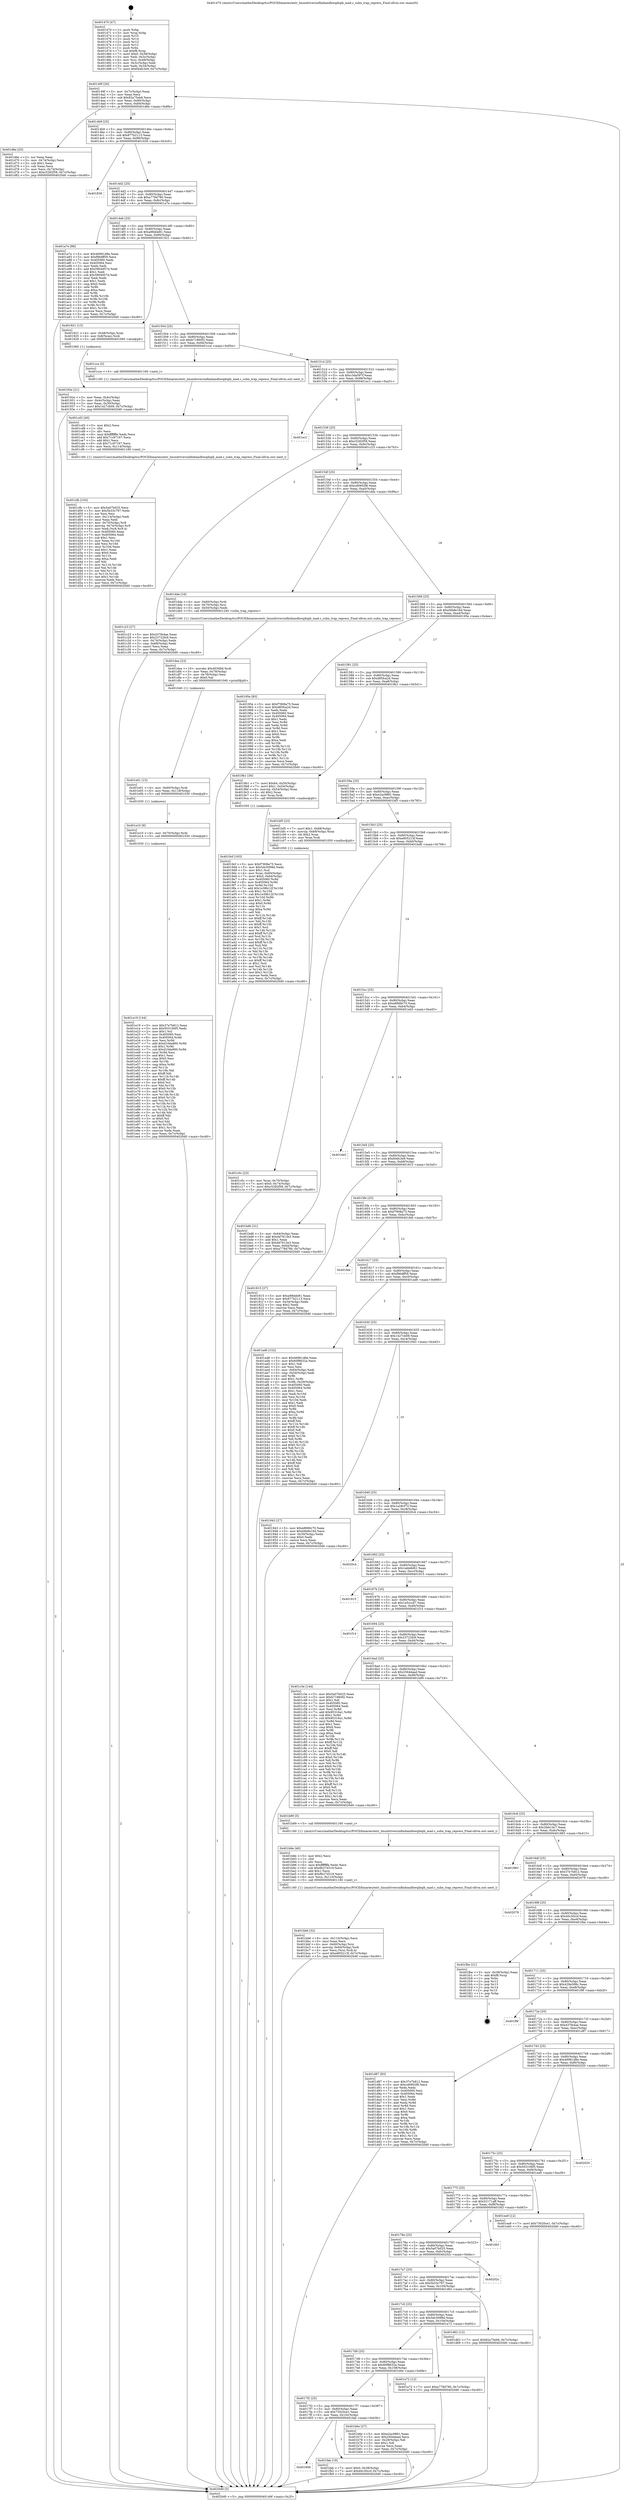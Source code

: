 digraph "0x401470" {
  label = "0x401470 (/mnt/c/Users/mathe/Desktop/tcc/POCII/binaries/extr_linuxdriversinfinibandhwqibqib_mad.c_subn_trap_repress_Final-ollvm.out::main(0))"
  labelloc = "t"
  node[shape=record]

  Entry [label="",width=0.3,height=0.3,shape=circle,fillcolor=black,style=filled]
  "0x40149f" [label="{
     0x40149f [26]\l
     | [instrs]\l
     &nbsp;&nbsp;0x40149f \<+3\>: mov -0x7c(%rbp),%eax\l
     &nbsp;&nbsp;0x4014a2 \<+2\>: mov %eax,%ecx\l
     &nbsp;&nbsp;0x4014a4 \<+6\>: sub $0x82a75eb6,%ecx\l
     &nbsp;&nbsp;0x4014aa \<+3\>: mov %eax,-0x80(%rbp)\l
     &nbsp;&nbsp;0x4014ad \<+6\>: mov %ecx,-0x84(%rbp)\l
     &nbsp;&nbsp;0x4014b3 \<+6\>: je 0000000000401d6e \<main+0x8fe\>\l
  }"]
  "0x401d6e" [label="{
     0x401d6e [25]\l
     | [instrs]\l
     &nbsp;&nbsp;0x401d6e \<+2\>: xor %eax,%eax\l
     &nbsp;&nbsp;0x401d70 \<+3\>: mov -0x74(%rbp),%ecx\l
     &nbsp;&nbsp;0x401d73 \<+3\>: sub $0x1,%eax\l
     &nbsp;&nbsp;0x401d76 \<+2\>: sub %eax,%ecx\l
     &nbsp;&nbsp;0x401d78 \<+3\>: mov %ecx,-0x74(%rbp)\l
     &nbsp;&nbsp;0x401d7b \<+7\>: movl $0xc5282f58,-0x7c(%rbp)\l
     &nbsp;&nbsp;0x401d82 \<+5\>: jmp 00000000004020d0 \<main+0xc60\>\l
  }"]
  "0x4014b9" [label="{
     0x4014b9 [25]\l
     | [instrs]\l
     &nbsp;&nbsp;0x4014b9 \<+5\>: jmp 00000000004014be \<main+0x4e\>\l
     &nbsp;&nbsp;0x4014be \<+3\>: mov -0x80(%rbp),%eax\l
     &nbsp;&nbsp;0x4014c1 \<+5\>: sub $0x877b2113,%eax\l
     &nbsp;&nbsp;0x4014c6 \<+6\>: mov %eax,-0x88(%rbp)\l
     &nbsp;&nbsp;0x4014cc \<+6\>: je 0000000000401830 \<main+0x3c0\>\l
  }"]
  Exit [label="",width=0.3,height=0.3,shape=circle,fillcolor=black,style=filled,peripheries=2]
  "0x401830" [label="{
     0x401830\l
  }", style=dashed]
  "0x4014d2" [label="{
     0x4014d2 [25]\l
     | [instrs]\l
     &nbsp;&nbsp;0x4014d2 \<+5\>: jmp 00000000004014d7 \<main+0x67\>\l
     &nbsp;&nbsp;0x4014d7 \<+3\>: mov -0x80(%rbp),%eax\l
     &nbsp;&nbsp;0x4014da \<+5\>: sub $0xa778d780,%eax\l
     &nbsp;&nbsp;0x4014df \<+6\>: mov %eax,-0x8c(%rbp)\l
     &nbsp;&nbsp;0x4014e5 \<+6\>: je 0000000000401a7e \<main+0x60e\>\l
  }"]
  "0x40180b" [label="{
     0x40180b\l
  }", style=dashed]
  "0x401a7e" [label="{
     0x401a7e [88]\l
     | [instrs]\l
     &nbsp;&nbsp;0x401a7e \<+5\>: mov $0x46961d8e,%eax\l
     &nbsp;&nbsp;0x401a83 \<+5\>: mov $0xf96dff59,%ecx\l
     &nbsp;&nbsp;0x401a88 \<+7\>: mov 0x405060,%edx\l
     &nbsp;&nbsp;0x401a8f \<+7\>: mov 0x405064,%esi\l
     &nbsp;&nbsp;0x401a96 \<+2\>: mov %edx,%edi\l
     &nbsp;&nbsp;0x401a98 \<+6\>: add $0x5904957d,%edi\l
     &nbsp;&nbsp;0x401a9e \<+3\>: sub $0x1,%edi\l
     &nbsp;&nbsp;0x401aa1 \<+6\>: sub $0x5904957d,%edi\l
     &nbsp;&nbsp;0x401aa7 \<+3\>: imul %edi,%edx\l
     &nbsp;&nbsp;0x401aaa \<+3\>: and $0x1,%edx\l
     &nbsp;&nbsp;0x401aad \<+3\>: cmp $0x0,%edx\l
     &nbsp;&nbsp;0x401ab0 \<+4\>: sete %r8b\l
     &nbsp;&nbsp;0x401ab4 \<+3\>: cmp $0xa,%esi\l
     &nbsp;&nbsp;0x401ab7 \<+4\>: setl %r9b\l
     &nbsp;&nbsp;0x401abb \<+3\>: mov %r8b,%r10b\l
     &nbsp;&nbsp;0x401abe \<+3\>: and %r9b,%r10b\l
     &nbsp;&nbsp;0x401ac1 \<+3\>: xor %r9b,%r8b\l
     &nbsp;&nbsp;0x401ac4 \<+3\>: or %r8b,%r10b\l
     &nbsp;&nbsp;0x401ac7 \<+4\>: test $0x1,%r10b\l
     &nbsp;&nbsp;0x401acb \<+3\>: cmovne %ecx,%eax\l
     &nbsp;&nbsp;0x401ace \<+3\>: mov %eax,-0x7c(%rbp)\l
     &nbsp;&nbsp;0x401ad1 \<+5\>: jmp 00000000004020d0 \<main+0xc60\>\l
  }"]
  "0x4014eb" [label="{
     0x4014eb [25]\l
     | [instrs]\l
     &nbsp;&nbsp;0x4014eb \<+5\>: jmp 00000000004014f0 \<main+0x80\>\l
     &nbsp;&nbsp;0x4014f0 \<+3\>: mov -0x80(%rbp),%eax\l
     &nbsp;&nbsp;0x4014f3 \<+5\>: sub $0xa98dde81,%eax\l
     &nbsp;&nbsp;0x4014f8 \<+6\>: mov %eax,-0x90(%rbp)\l
     &nbsp;&nbsp;0x4014fe \<+6\>: je 0000000000401921 \<main+0x4b1\>\l
  }"]
  "0x401fab" [label="{
     0x401fab [19]\l
     | [instrs]\l
     &nbsp;&nbsp;0x401fab \<+7\>: movl $0x0,-0x38(%rbp)\l
     &nbsp;&nbsp;0x401fb2 \<+7\>: movl $0x40c30ccf,-0x7c(%rbp)\l
     &nbsp;&nbsp;0x401fb9 \<+5\>: jmp 00000000004020d0 \<main+0xc60\>\l
  }"]
  "0x401921" [label="{
     0x401921 [13]\l
     | [instrs]\l
     &nbsp;&nbsp;0x401921 \<+4\>: mov -0x48(%rbp),%rax\l
     &nbsp;&nbsp;0x401925 \<+4\>: mov 0x8(%rax),%rdi\l
     &nbsp;&nbsp;0x401929 \<+5\>: call 0000000000401060 \<atoi@plt\>\l
     | [calls]\l
     &nbsp;&nbsp;0x401060 \{1\} (unknown)\l
  }"]
  "0x401504" [label="{
     0x401504 [25]\l
     | [instrs]\l
     &nbsp;&nbsp;0x401504 \<+5\>: jmp 0000000000401509 \<main+0x99\>\l
     &nbsp;&nbsp;0x401509 \<+3\>: mov -0x80(%rbp),%eax\l
     &nbsp;&nbsp;0x40150c \<+5\>: sub $0xb71860f2,%eax\l
     &nbsp;&nbsp;0x401511 \<+6\>: mov %eax,-0x94(%rbp)\l
     &nbsp;&nbsp;0x401517 \<+6\>: je 0000000000401cce \<main+0x85e\>\l
  }"]
  "0x401e19" [label="{
     0x401e19 [144]\l
     | [instrs]\l
     &nbsp;&nbsp;0x401e19 \<+5\>: mov $0x37e7b812,%eax\l
     &nbsp;&nbsp;0x401e1e \<+5\>: mov $0x503106f5,%edx\l
     &nbsp;&nbsp;0x401e23 \<+2\>: mov $0x1,%cl\l
     &nbsp;&nbsp;0x401e25 \<+7\>: mov 0x405060,%esi\l
     &nbsp;&nbsp;0x401e2c \<+8\>: mov 0x405064,%r8d\l
     &nbsp;&nbsp;0x401e34 \<+3\>: mov %esi,%r9d\l
     &nbsp;&nbsp;0x401e37 \<+7\>: add $0xd10da960,%r9d\l
     &nbsp;&nbsp;0x401e3e \<+4\>: sub $0x1,%r9d\l
     &nbsp;&nbsp;0x401e42 \<+7\>: sub $0xd10da960,%r9d\l
     &nbsp;&nbsp;0x401e49 \<+4\>: imul %r9d,%esi\l
     &nbsp;&nbsp;0x401e4d \<+3\>: and $0x1,%esi\l
     &nbsp;&nbsp;0x401e50 \<+3\>: cmp $0x0,%esi\l
     &nbsp;&nbsp;0x401e53 \<+4\>: sete %r10b\l
     &nbsp;&nbsp;0x401e57 \<+4\>: cmp $0xa,%r8d\l
     &nbsp;&nbsp;0x401e5b \<+4\>: setl %r11b\l
     &nbsp;&nbsp;0x401e5f \<+3\>: mov %r10b,%bl\l
     &nbsp;&nbsp;0x401e62 \<+3\>: xor $0xff,%bl\l
     &nbsp;&nbsp;0x401e65 \<+3\>: mov %r11b,%r14b\l
     &nbsp;&nbsp;0x401e68 \<+4\>: xor $0xff,%r14b\l
     &nbsp;&nbsp;0x401e6c \<+3\>: xor $0x0,%cl\l
     &nbsp;&nbsp;0x401e6f \<+3\>: mov %bl,%r15b\l
     &nbsp;&nbsp;0x401e72 \<+4\>: and $0x0,%r15b\l
     &nbsp;&nbsp;0x401e76 \<+3\>: and %cl,%r10b\l
     &nbsp;&nbsp;0x401e79 \<+3\>: mov %r14b,%r12b\l
     &nbsp;&nbsp;0x401e7c \<+4\>: and $0x0,%r12b\l
     &nbsp;&nbsp;0x401e80 \<+3\>: and %cl,%r11b\l
     &nbsp;&nbsp;0x401e83 \<+3\>: or %r10b,%r15b\l
     &nbsp;&nbsp;0x401e86 \<+3\>: or %r11b,%r12b\l
     &nbsp;&nbsp;0x401e89 \<+3\>: xor %r12b,%r15b\l
     &nbsp;&nbsp;0x401e8c \<+3\>: or %r14b,%bl\l
     &nbsp;&nbsp;0x401e8f \<+3\>: xor $0xff,%bl\l
     &nbsp;&nbsp;0x401e92 \<+3\>: or $0x0,%cl\l
     &nbsp;&nbsp;0x401e95 \<+2\>: and %cl,%bl\l
     &nbsp;&nbsp;0x401e97 \<+3\>: or %bl,%r15b\l
     &nbsp;&nbsp;0x401e9a \<+4\>: test $0x1,%r15b\l
     &nbsp;&nbsp;0x401e9e \<+3\>: cmovne %edx,%eax\l
     &nbsp;&nbsp;0x401ea1 \<+3\>: mov %eax,-0x7c(%rbp)\l
     &nbsp;&nbsp;0x401ea4 \<+5\>: jmp 00000000004020d0 \<main+0xc60\>\l
  }"]
  "0x401cce" [label="{
     0x401cce [5]\l
     | [instrs]\l
     &nbsp;&nbsp;0x401cce \<+5\>: call 0000000000401160 \<next_i\>\l
     | [calls]\l
     &nbsp;&nbsp;0x401160 \{1\} (/mnt/c/Users/mathe/Desktop/tcc/POCII/binaries/extr_linuxdriversinfinibandhwqibqib_mad.c_subn_trap_repress_Final-ollvm.out::next_i)\l
  }"]
  "0x40151d" [label="{
     0x40151d [25]\l
     | [instrs]\l
     &nbsp;&nbsp;0x40151d \<+5\>: jmp 0000000000401522 \<main+0xb2\>\l
     &nbsp;&nbsp;0x401522 \<+3\>: mov -0x80(%rbp),%eax\l
     &nbsp;&nbsp;0x401525 \<+5\>: sub $0xc3da597f,%eax\l
     &nbsp;&nbsp;0x40152a \<+6\>: mov %eax,-0x98(%rbp)\l
     &nbsp;&nbsp;0x401530 \<+6\>: je 0000000000401ec1 \<main+0xa51\>\l
  }"]
  "0x401e10" [label="{
     0x401e10 [9]\l
     | [instrs]\l
     &nbsp;&nbsp;0x401e10 \<+4\>: mov -0x70(%rbp),%rdi\l
     &nbsp;&nbsp;0x401e14 \<+5\>: call 0000000000401030 \<free@plt\>\l
     | [calls]\l
     &nbsp;&nbsp;0x401030 \{1\} (unknown)\l
  }"]
  "0x401ec1" [label="{
     0x401ec1\l
  }", style=dashed]
  "0x401536" [label="{
     0x401536 [25]\l
     | [instrs]\l
     &nbsp;&nbsp;0x401536 \<+5\>: jmp 000000000040153b \<main+0xcb\>\l
     &nbsp;&nbsp;0x40153b \<+3\>: mov -0x80(%rbp),%eax\l
     &nbsp;&nbsp;0x40153e \<+5\>: sub $0xc5282f58,%eax\l
     &nbsp;&nbsp;0x401543 \<+6\>: mov %eax,-0x9c(%rbp)\l
     &nbsp;&nbsp;0x401549 \<+6\>: je 0000000000401c23 \<main+0x7b3\>\l
  }"]
  "0x401e01" [label="{
     0x401e01 [15]\l
     | [instrs]\l
     &nbsp;&nbsp;0x401e01 \<+4\>: mov -0x60(%rbp),%rdi\l
     &nbsp;&nbsp;0x401e05 \<+6\>: mov %eax,-0x118(%rbp)\l
     &nbsp;&nbsp;0x401e0b \<+5\>: call 0000000000401030 \<free@plt\>\l
     | [calls]\l
     &nbsp;&nbsp;0x401030 \{1\} (unknown)\l
  }"]
  "0x401c23" [label="{
     0x401c23 [27]\l
     | [instrs]\l
     &nbsp;&nbsp;0x401c23 \<+5\>: mov $0x437fe4ae,%eax\l
     &nbsp;&nbsp;0x401c28 \<+5\>: mov $0x23722fc9,%ecx\l
     &nbsp;&nbsp;0x401c2d \<+3\>: mov -0x74(%rbp),%edx\l
     &nbsp;&nbsp;0x401c30 \<+3\>: cmp -0x68(%rbp),%edx\l
     &nbsp;&nbsp;0x401c33 \<+3\>: cmovl %ecx,%eax\l
     &nbsp;&nbsp;0x401c36 \<+3\>: mov %eax,-0x7c(%rbp)\l
     &nbsp;&nbsp;0x401c39 \<+5\>: jmp 00000000004020d0 \<main+0xc60\>\l
  }"]
  "0x40154f" [label="{
     0x40154f [25]\l
     | [instrs]\l
     &nbsp;&nbsp;0x40154f \<+5\>: jmp 0000000000401554 \<main+0xe4\>\l
     &nbsp;&nbsp;0x401554 \<+3\>: mov -0x80(%rbp),%eax\l
     &nbsp;&nbsp;0x401557 \<+5\>: sub $0xcd0902f8,%eax\l
     &nbsp;&nbsp;0x40155c \<+6\>: mov %eax,-0xa0(%rbp)\l
     &nbsp;&nbsp;0x401562 \<+6\>: je 0000000000401dda \<main+0x96a\>\l
  }"]
  "0x401dea" [label="{
     0x401dea [23]\l
     | [instrs]\l
     &nbsp;&nbsp;0x401dea \<+10\>: movabs $0x4030b6,%rdi\l
     &nbsp;&nbsp;0x401df4 \<+3\>: mov %eax,-0x78(%rbp)\l
     &nbsp;&nbsp;0x401df7 \<+3\>: mov -0x78(%rbp),%esi\l
     &nbsp;&nbsp;0x401dfa \<+2\>: mov $0x0,%al\l
     &nbsp;&nbsp;0x401dfc \<+5\>: call 0000000000401040 \<printf@plt\>\l
     | [calls]\l
     &nbsp;&nbsp;0x401040 \{1\} (unknown)\l
  }"]
  "0x401dda" [label="{
     0x401dda [16]\l
     | [instrs]\l
     &nbsp;&nbsp;0x401dda \<+4\>: mov -0x60(%rbp),%rdi\l
     &nbsp;&nbsp;0x401dde \<+4\>: mov -0x70(%rbp),%rsi\l
     &nbsp;&nbsp;0x401de2 \<+3\>: mov -0x50(%rbp),%edx\l
     &nbsp;&nbsp;0x401de5 \<+5\>: call 0000000000401240 \<subn_trap_repress\>\l
     | [calls]\l
     &nbsp;&nbsp;0x401240 \{1\} (/mnt/c/Users/mathe/Desktop/tcc/POCII/binaries/extr_linuxdriversinfinibandhwqibqib_mad.c_subn_trap_repress_Final-ollvm.out::subn_trap_repress)\l
  }"]
  "0x401568" [label="{
     0x401568 [25]\l
     | [instrs]\l
     &nbsp;&nbsp;0x401568 \<+5\>: jmp 000000000040156d \<main+0xfd\>\l
     &nbsp;&nbsp;0x40156d \<+3\>: mov -0x80(%rbp),%eax\l
     &nbsp;&nbsp;0x401570 \<+5\>: sub $0xd4b8e16d,%eax\l
     &nbsp;&nbsp;0x401575 \<+6\>: mov %eax,-0xa4(%rbp)\l
     &nbsp;&nbsp;0x40157b \<+6\>: je 000000000040195e \<main+0x4ee\>\l
  }"]
  "0x401cfb" [label="{
     0x401cfb [103]\l
     | [instrs]\l
     &nbsp;&nbsp;0x401cfb \<+5\>: mov $0x5a07b025,%ecx\l
     &nbsp;&nbsp;0x401d00 \<+5\>: mov $0x5b33c797,%edx\l
     &nbsp;&nbsp;0x401d05 \<+2\>: xor %esi,%esi\l
     &nbsp;&nbsp;0x401d07 \<+6\>: mov -0x114(%rbp),%edi\l
     &nbsp;&nbsp;0x401d0d \<+3\>: imul %eax,%edi\l
     &nbsp;&nbsp;0x401d10 \<+4\>: mov -0x70(%rbp),%r8\l
     &nbsp;&nbsp;0x401d14 \<+4\>: movslq -0x74(%rbp),%r9\l
     &nbsp;&nbsp;0x401d18 \<+4\>: mov %edi,(%r8,%r9,4)\l
     &nbsp;&nbsp;0x401d1c \<+7\>: mov 0x405060,%eax\l
     &nbsp;&nbsp;0x401d23 \<+7\>: mov 0x405064,%edi\l
     &nbsp;&nbsp;0x401d2a \<+3\>: sub $0x1,%esi\l
     &nbsp;&nbsp;0x401d2d \<+3\>: mov %eax,%r10d\l
     &nbsp;&nbsp;0x401d30 \<+3\>: add %esi,%r10d\l
     &nbsp;&nbsp;0x401d33 \<+4\>: imul %r10d,%eax\l
     &nbsp;&nbsp;0x401d37 \<+3\>: and $0x1,%eax\l
     &nbsp;&nbsp;0x401d3a \<+3\>: cmp $0x0,%eax\l
     &nbsp;&nbsp;0x401d3d \<+4\>: sete %r11b\l
     &nbsp;&nbsp;0x401d41 \<+3\>: cmp $0xa,%edi\l
     &nbsp;&nbsp;0x401d44 \<+3\>: setl %bl\l
     &nbsp;&nbsp;0x401d47 \<+3\>: mov %r11b,%r14b\l
     &nbsp;&nbsp;0x401d4a \<+3\>: and %bl,%r14b\l
     &nbsp;&nbsp;0x401d4d \<+3\>: xor %bl,%r11b\l
     &nbsp;&nbsp;0x401d50 \<+3\>: or %r11b,%r14b\l
     &nbsp;&nbsp;0x401d53 \<+4\>: test $0x1,%r14b\l
     &nbsp;&nbsp;0x401d57 \<+3\>: cmovne %edx,%ecx\l
     &nbsp;&nbsp;0x401d5a \<+3\>: mov %ecx,-0x7c(%rbp)\l
     &nbsp;&nbsp;0x401d5d \<+5\>: jmp 00000000004020d0 \<main+0xc60\>\l
  }"]
  "0x40195e" [label="{
     0x40195e [83]\l
     | [instrs]\l
     &nbsp;&nbsp;0x40195e \<+5\>: mov $0xf7908a75,%eax\l
     &nbsp;&nbsp;0x401963 \<+5\>: mov $0xd85fca2d,%ecx\l
     &nbsp;&nbsp;0x401968 \<+2\>: xor %edx,%edx\l
     &nbsp;&nbsp;0x40196a \<+7\>: mov 0x405060,%esi\l
     &nbsp;&nbsp;0x401971 \<+7\>: mov 0x405064,%edi\l
     &nbsp;&nbsp;0x401978 \<+3\>: sub $0x1,%edx\l
     &nbsp;&nbsp;0x40197b \<+3\>: mov %esi,%r8d\l
     &nbsp;&nbsp;0x40197e \<+3\>: add %edx,%r8d\l
     &nbsp;&nbsp;0x401981 \<+4\>: imul %r8d,%esi\l
     &nbsp;&nbsp;0x401985 \<+3\>: and $0x1,%esi\l
     &nbsp;&nbsp;0x401988 \<+3\>: cmp $0x0,%esi\l
     &nbsp;&nbsp;0x40198b \<+4\>: sete %r9b\l
     &nbsp;&nbsp;0x40198f \<+3\>: cmp $0xa,%edi\l
     &nbsp;&nbsp;0x401992 \<+4\>: setl %r10b\l
     &nbsp;&nbsp;0x401996 \<+3\>: mov %r9b,%r11b\l
     &nbsp;&nbsp;0x401999 \<+3\>: and %r10b,%r11b\l
     &nbsp;&nbsp;0x40199c \<+3\>: xor %r10b,%r9b\l
     &nbsp;&nbsp;0x40199f \<+3\>: or %r9b,%r11b\l
     &nbsp;&nbsp;0x4019a2 \<+4\>: test $0x1,%r11b\l
     &nbsp;&nbsp;0x4019a6 \<+3\>: cmovne %ecx,%eax\l
     &nbsp;&nbsp;0x4019a9 \<+3\>: mov %eax,-0x7c(%rbp)\l
     &nbsp;&nbsp;0x4019ac \<+5\>: jmp 00000000004020d0 \<main+0xc60\>\l
  }"]
  "0x401581" [label="{
     0x401581 [25]\l
     | [instrs]\l
     &nbsp;&nbsp;0x401581 \<+5\>: jmp 0000000000401586 \<main+0x116\>\l
     &nbsp;&nbsp;0x401586 \<+3\>: mov -0x80(%rbp),%eax\l
     &nbsp;&nbsp;0x401589 \<+5\>: sub $0xd85fca2d,%eax\l
     &nbsp;&nbsp;0x40158e \<+6\>: mov %eax,-0xa8(%rbp)\l
     &nbsp;&nbsp;0x401594 \<+6\>: je 00000000004019b1 \<main+0x541\>\l
  }"]
  "0x401cd3" [label="{
     0x401cd3 [40]\l
     | [instrs]\l
     &nbsp;&nbsp;0x401cd3 \<+5\>: mov $0x2,%ecx\l
     &nbsp;&nbsp;0x401cd8 \<+1\>: cltd\l
     &nbsp;&nbsp;0x401cd9 \<+2\>: idiv %ecx\l
     &nbsp;&nbsp;0x401cdb \<+6\>: imul $0xfffffffe,%edx,%ecx\l
     &nbsp;&nbsp;0x401ce1 \<+6\>: add $0x71c97167,%ecx\l
     &nbsp;&nbsp;0x401ce7 \<+3\>: add $0x1,%ecx\l
     &nbsp;&nbsp;0x401cea \<+6\>: sub $0x71c97167,%ecx\l
     &nbsp;&nbsp;0x401cf0 \<+6\>: mov %ecx,-0x114(%rbp)\l
     &nbsp;&nbsp;0x401cf6 \<+5\>: call 0000000000401160 \<next_i\>\l
     | [calls]\l
     &nbsp;&nbsp;0x401160 \{1\} (/mnt/c/Users/mathe/Desktop/tcc/POCII/binaries/extr_linuxdriversinfinibandhwqibqib_mad.c_subn_trap_repress_Final-ollvm.out::next_i)\l
  }"]
  "0x4019b1" [label="{
     0x4019b1 [30]\l
     | [instrs]\l
     &nbsp;&nbsp;0x4019b1 \<+7\>: movl $0x64,-0x50(%rbp)\l
     &nbsp;&nbsp;0x4019b8 \<+7\>: movl $0x1,-0x54(%rbp)\l
     &nbsp;&nbsp;0x4019bf \<+4\>: movslq -0x54(%rbp),%rax\l
     &nbsp;&nbsp;0x4019c3 \<+4\>: shl $0x2,%rax\l
     &nbsp;&nbsp;0x4019c7 \<+3\>: mov %rax,%rdi\l
     &nbsp;&nbsp;0x4019ca \<+5\>: call 0000000000401050 \<malloc@plt\>\l
     | [calls]\l
     &nbsp;&nbsp;0x401050 \{1\} (unknown)\l
  }"]
  "0x40159a" [label="{
     0x40159a [25]\l
     | [instrs]\l
     &nbsp;&nbsp;0x40159a \<+5\>: jmp 000000000040159f \<main+0x12f\>\l
     &nbsp;&nbsp;0x40159f \<+3\>: mov -0x80(%rbp),%eax\l
     &nbsp;&nbsp;0x4015a2 \<+5\>: sub $0xe2ac9881,%eax\l
     &nbsp;&nbsp;0x4015a7 \<+6\>: mov %eax,-0xac(%rbp)\l
     &nbsp;&nbsp;0x4015ad \<+6\>: je 0000000000401bf5 \<main+0x785\>\l
  }"]
  "0x401c0c" [label="{
     0x401c0c [23]\l
     | [instrs]\l
     &nbsp;&nbsp;0x401c0c \<+4\>: mov %rax,-0x70(%rbp)\l
     &nbsp;&nbsp;0x401c10 \<+7\>: movl $0x0,-0x74(%rbp)\l
     &nbsp;&nbsp;0x401c17 \<+7\>: movl $0xc5282f58,-0x7c(%rbp)\l
     &nbsp;&nbsp;0x401c1e \<+5\>: jmp 00000000004020d0 \<main+0xc60\>\l
  }"]
  "0x401bf5" [label="{
     0x401bf5 [23]\l
     | [instrs]\l
     &nbsp;&nbsp;0x401bf5 \<+7\>: movl $0x1,-0x68(%rbp)\l
     &nbsp;&nbsp;0x401bfc \<+4\>: movslq -0x68(%rbp),%rax\l
     &nbsp;&nbsp;0x401c00 \<+4\>: shl $0x2,%rax\l
     &nbsp;&nbsp;0x401c04 \<+3\>: mov %rax,%rdi\l
     &nbsp;&nbsp;0x401c07 \<+5\>: call 0000000000401050 \<malloc@plt\>\l
     | [calls]\l
     &nbsp;&nbsp;0x401050 \{1\} (unknown)\l
  }"]
  "0x4015b3" [label="{
     0x4015b3 [25]\l
     | [instrs]\l
     &nbsp;&nbsp;0x4015b3 \<+5\>: jmp 00000000004015b8 \<main+0x148\>\l
     &nbsp;&nbsp;0x4015b8 \<+3\>: mov -0x80(%rbp),%eax\l
     &nbsp;&nbsp;0x4015bb \<+5\>: sub $0xe805213f,%eax\l
     &nbsp;&nbsp;0x4015c0 \<+6\>: mov %eax,-0xb0(%rbp)\l
     &nbsp;&nbsp;0x4015c6 \<+6\>: je 0000000000401bd6 \<main+0x766\>\l
  }"]
  "0x401bb6" [label="{
     0x401bb6 [32]\l
     | [instrs]\l
     &nbsp;&nbsp;0x401bb6 \<+6\>: mov -0x110(%rbp),%ecx\l
     &nbsp;&nbsp;0x401bbc \<+3\>: imul %eax,%ecx\l
     &nbsp;&nbsp;0x401bbf \<+4\>: mov -0x60(%rbp),%rsi\l
     &nbsp;&nbsp;0x401bc3 \<+4\>: movslq -0x64(%rbp),%rdi\l
     &nbsp;&nbsp;0x401bc7 \<+3\>: mov %ecx,(%rsi,%rdi,4)\l
     &nbsp;&nbsp;0x401bca \<+7\>: movl $0xe805213f,-0x7c(%rbp)\l
     &nbsp;&nbsp;0x401bd1 \<+5\>: jmp 00000000004020d0 \<main+0xc60\>\l
  }"]
  "0x401bd6" [label="{
     0x401bd6 [31]\l
     | [instrs]\l
     &nbsp;&nbsp;0x401bd6 \<+3\>: mov -0x64(%rbp),%eax\l
     &nbsp;&nbsp;0x401bd9 \<+5\>: add $0xdd7613e3,%eax\l
     &nbsp;&nbsp;0x401bde \<+3\>: add $0x1,%eax\l
     &nbsp;&nbsp;0x401be1 \<+5\>: sub $0xdd7613e3,%eax\l
     &nbsp;&nbsp;0x401be6 \<+3\>: mov %eax,-0x64(%rbp)\l
     &nbsp;&nbsp;0x401be9 \<+7\>: movl $0xa778d780,-0x7c(%rbp)\l
     &nbsp;&nbsp;0x401bf0 \<+5\>: jmp 00000000004020d0 \<main+0xc60\>\l
  }"]
  "0x4015cc" [label="{
     0x4015cc [25]\l
     | [instrs]\l
     &nbsp;&nbsp;0x4015cc \<+5\>: jmp 00000000004015d1 \<main+0x161\>\l
     &nbsp;&nbsp;0x4015d1 \<+3\>: mov -0x80(%rbp),%eax\l
     &nbsp;&nbsp;0x4015d4 \<+5\>: sub $0xe8968c70,%eax\l
     &nbsp;&nbsp;0x4015d9 \<+6\>: mov %eax,-0xb4(%rbp)\l
     &nbsp;&nbsp;0x4015df \<+6\>: je 0000000000401eb5 \<main+0xa45\>\l
  }"]
  "0x401b8e" [label="{
     0x401b8e [40]\l
     | [instrs]\l
     &nbsp;&nbsp;0x401b8e \<+5\>: mov $0x2,%ecx\l
     &nbsp;&nbsp;0x401b93 \<+1\>: cltd\l
     &nbsp;&nbsp;0x401b94 \<+2\>: idiv %ecx\l
     &nbsp;&nbsp;0x401b96 \<+6\>: imul $0xfffffffe,%edx,%ecx\l
     &nbsp;&nbsp;0x401b9c \<+6\>: sub $0x8b27d319,%ecx\l
     &nbsp;&nbsp;0x401ba2 \<+3\>: add $0x1,%ecx\l
     &nbsp;&nbsp;0x401ba5 \<+6\>: add $0x8b27d319,%ecx\l
     &nbsp;&nbsp;0x401bab \<+6\>: mov %ecx,-0x110(%rbp)\l
     &nbsp;&nbsp;0x401bb1 \<+5\>: call 0000000000401160 \<next_i\>\l
     | [calls]\l
     &nbsp;&nbsp;0x401160 \{1\} (/mnt/c/Users/mathe/Desktop/tcc/POCII/binaries/extr_linuxdriversinfinibandhwqibqib_mad.c_subn_trap_repress_Final-ollvm.out::next_i)\l
  }"]
  "0x401eb5" [label="{
     0x401eb5\l
  }", style=dashed]
  "0x4015e5" [label="{
     0x4015e5 [25]\l
     | [instrs]\l
     &nbsp;&nbsp;0x4015e5 \<+5\>: jmp 00000000004015ea \<main+0x17a\>\l
     &nbsp;&nbsp;0x4015ea \<+3\>: mov -0x80(%rbp),%eax\l
     &nbsp;&nbsp;0x4015ed \<+5\>: sub $0xf44fc3e9,%eax\l
     &nbsp;&nbsp;0x4015f2 \<+6\>: mov %eax,-0xb8(%rbp)\l
     &nbsp;&nbsp;0x4015f8 \<+6\>: je 0000000000401815 \<main+0x3a5\>\l
  }"]
  "0x4017f2" [label="{
     0x4017f2 [25]\l
     | [instrs]\l
     &nbsp;&nbsp;0x4017f2 \<+5\>: jmp 00000000004017f7 \<main+0x387\>\l
     &nbsp;&nbsp;0x4017f7 \<+3\>: mov -0x80(%rbp),%eax\l
     &nbsp;&nbsp;0x4017fa \<+5\>: sub $0x73020ce1,%eax\l
     &nbsp;&nbsp;0x4017ff \<+6\>: mov %eax,-0x10c(%rbp)\l
     &nbsp;&nbsp;0x401805 \<+6\>: je 0000000000401fab \<main+0xb3b\>\l
  }"]
  "0x401815" [label="{
     0x401815 [27]\l
     | [instrs]\l
     &nbsp;&nbsp;0x401815 \<+5\>: mov $0xa98dde81,%eax\l
     &nbsp;&nbsp;0x40181a \<+5\>: mov $0x877b2113,%ecx\l
     &nbsp;&nbsp;0x40181f \<+3\>: mov -0x34(%rbp),%edx\l
     &nbsp;&nbsp;0x401822 \<+3\>: cmp $0x2,%edx\l
     &nbsp;&nbsp;0x401825 \<+3\>: cmovne %ecx,%eax\l
     &nbsp;&nbsp;0x401828 \<+3\>: mov %eax,-0x7c(%rbp)\l
     &nbsp;&nbsp;0x40182b \<+5\>: jmp 00000000004020d0 \<main+0xc60\>\l
  }"]
  "0x4015fe" [label="{
     0x4015fe [25]\l
     | [instrs]\l
     &nbsp;&nbsp;0x4015fe \<+5\>: jmp 0000000000401603 \<main+0x193\>\l
     &nbsp;&nbsp;0x401603 \<+3\>: mov -0x80(%rbp),%eax\l
     &nbsp;&nbsp;0x401606 \<+5\>: sub $0xf7908a75,%eax\l
     &nbsp;&nbsp;0x40160b \<+6\>: mov %eax,-0xbc(%rbp)\l
     &nbsp;&nbsp;0x401611 \<+6\>: je 0000000000401feb \<main+0xb7b\>\l
  }"]
  "0x4020d0" [label="{
     0x4020d0 [5]\l
     | [instrs]\l
     &nbsp;&nbsp;0x4020d0 \<+5\>: jmp 000000000040149f \<main+0x2f\>\l
  }"]
  "0x401470" [label="{
     0x401470 [47]\l
     | [instrs]\l
     &nbsp;&nbsp;0x401470 \<+1\>: push %rbp\l
     &nbsp;&nbsp;0x401471 \<+3\>: mov %rsp,%rbp\l
     &nbsp;&nbsp;0x401474 \<+2\>: push %r15\l
     &nbsp;&nbsp;0x401476 \<+2\>: push %r14\l
     &nbsp;&nbsp;0x401478 \<+2\>: push %r13\l
     &nbsp;&nbsp;0x40147a \<+2\>: push %r12\l
     &nbsp;&nbsp;0x40147c \<+1\>: push %rbx\l
     &nbsp;&nbsp;0x40147d \<+7\>: sub $0xf8,%rsp\l
     &nbsp;&nbsp;0x401484 \<+7\>: movl $0x0,-0x38(%rbp)\l
     &nbsp;&nbsp;0x40148b \<+3\>: mov %edi,-0x3c(%rbp)\l
     &nbsp;&nbsp;0x40148e \<+4\>: mov %rsi,-0x48(%rbp)\l
     &nbsp;&nbsp;0x401492 \<+3\>: mov -0x3c(%rbp),%edi\l
     &nbsp;&nbsp;0x401495 \<+3\>: mov %edi,-0x34(%rbp)\l
     &nbsp;&nbsp;0x401498 \<+7\>: movl $0xf44fc3e9,-0x7c(%rbp)\l
  }"]
  "0x40192e" [label="{
     0x40192e [21]\l
     | [instrs]\l
     &nbsp;&nbsp;0x40192e \<+3\>: mov %eax,-0x4c(%rbp)\l
     &nbsp;&nbsp;0x401931 \<+3\>: mov -0x4c(%rbp),%eax\l
     &nbsp;&nbsp;0x401934 \<+3\>: mov %eax,-0x30(%rbp)\l
     &nbsp;&nbsp;0x401937 \<+7\>: movl $0x1427cb09,-0x7c(%rbp)\l
     &nbsp;&nbsp;0x40193e \<+5\>: jmp 00000000004020d0 \<main+0xc60\>\l
  }"]
  "0x401b6e" [label="{
     0x401b6e [27]\l
     | [instrs]\l
     &nbsp;&nbsp;0x401b6e \<+5\>: mov $0xe2ac9881,%eax\l
     &nbsp;&nbsp;0x401b73 \<+5\>: mov $0x2564daad,%ecx\l
     &nbsp;&nbsp;0x401b78 \<+3\>: mov -0x29(%rbp),%dl\l
     &nbsp;&nbsp;0x401b7b \<+3\>: test $0x1,%dl\l
     &nbsp;&nbsp;0x401b7e \<+3\>: cmovne %ecx,%eax\l
     &nbsp;&nbsp;0x401b81 \<+3\>: mov %eax,-0x7c(%rbp)\l
     &nbsp;&nbsp;0x401b84 \<+5\>: jmp 00000000004020d0 \<main+0xc60\>\l
  }"]
  "0x401feb" [label="{
     0x401feb\l
  }", style=dashed]
  "0x401617" [label="{
     0x401617 [25]\l
     | [instrs]\l
     &nbsp;&nbsp;0x401617 \<+5\>: jmp 000000000040161c \<main+0x1ac\>\l
     &nbsp;&nbsp;0x40161c \<+3\>: mov -0x80(%rbp),%eax\l
     &nbsp;&nbsp;0x40161f \<+5\>: sub $0xf96dff59,%eax\l
     &nbsp;&nbsp;0x401624 \<+6\>: mov %eax,-0xc0(%rbp)\l
     &nbsp;&nbsp;0x40162a \<+6\>: je 0000000000401ad6 \<main+0x666\>\l
  }"]
  "0x4017d9" [label="{
     0x4017d9 [25]\l
     | [instrs]\l
     &nbsp;&nbsp;0x4017d9 \<+5\>: jmp 00000000004017de \<main+0x36e\>\l
     &nbsp;&nbsp;0x4017de \<+3\>: mov -0x80(%rbp),%eax\l
     &nbsp;&nbsp;0x4017e1 \<+5\>: sub $0x60f8632a,%eax\l
     &nbsp;&nbsp;0x4017e6 \<+6\>: mov %eax,-0x108(%rbp)\l
     &nbsp;&nbsp;0x4017ec \<+6\>: je 0000000000401b6e \<main+0x6fe\>\l
  }"]
  "0x401ad6" [label="{
     0x401ad6 [152]\l
     | [instrs]\l
     &nbsp;&nbsp;0x401ad6 \<+5\>: mov $0x46961d8e,%eax\l
     &nbsp;&nbsp;0x401adb \<+5\>: mov $0x60f8632a,%ecx\l
     &nbsp;&nbsp;0x401ae0 \<+2\>: mov $0x1,%dl\l
     &nbsp;&nbsp;0x401ae2 \<+2\>: xor %esi,%esi\l
     &nbsp;&nbsp;0x401ae4 \<+3\>: mov -0x64(%rbp),%edi\l
     &nbsp;&nbsp;0x401ae7 \<+3\>: cmp -0x54(%rbp),%edi\l
     &nbsp;&nbsp;0x401aea \<+4\>: setl %r8b\l
     &nbsp;&nbsp;0x401aee \<+4\>: and $0x1,%r8b\l
     &nbsp;&nbsp;0x401af2 \<+4\>: mov %r8b,-0x29(%rbp)\l
     &nbsp;&nbsp;0x401af6 \<+7\>: mov 0x405060,%edi\l
     &nbsp;&nbsp;0x401afd \<+8\>: mov 0x405064,%r9d\l
     &nbsp;&nbsp;0x401b05 \<+3\>: sub $0x1,%esi\l
     &nbsp;&nbsp;0x401b08 \<+3\>: mov %edi,%r10d\l
     &nbsp;&nbsp;0x401b0b \<+3\>: add %esi,%r10d\l
     &nbsp;&nbsp;0x401b0e \<+4\>: imul %r10d,%edi\l
     &nbsp;&nbsp;0x401b12 \<+3\>: and $0x1,%edi\l
     &nbsp;&nbsp;0x401b15 \<+3\>: cmp $0x0,%edi\l
     &nbsp;&nbsp;0x401b18 \<+4\>: sete %r8b\l
     &nbsp;&nbsp;0x401b1c \<+4\>: cmp $0xa,%r9d\l
     &nbsp;&nbsp;0x401b20 \<+4\>: setl %r11b\l
     &nbsp;&nbsp;0x401b24 \<+3\>: mov %r8b,%bl\l
     &nbsp;&nbsp;0x401b27 \<+3\>: xor $0xff,%bl\l
     &nbsp;&nbsp;0x401b2a \<+3\>: mov %r11b,%r14b\l
     &nbsp;&nbsp;0x401b2d \<+4\>: xor $0xff,%r14b\l
     &nbsp;&nbsp;0x401b31 \<+3\>: xor $0x0,%dl\l
     &nbsp;&nbsp;0x401b34 \<+3\>: mov %bl,%r15b\l
     &nbsp;&nbsp;0x401b37 \<+4\>: and $0x0,%r15b\l
     &nbsp;&nbsp;0x401b3b \<+3\>: and %dl,%r8b\l
     &nbsp;&nbsp;0x401b3e \<+3\>: mov %r14b,%r12b\l
     &nbsp;&nbsp;0x401b41 \<+4\>: and $0x0,%r12b\l
     &nbsp;&nbsp;0x401b45 \<+3\>: and %dl,%r11b\l
     &nbsp;&nbsp;0x401b48 \<+3\>: or %r8b,%r15b\l
     &nbsp;&nbsp;0x401b4b \<+3\>: or %r11b,%r12b\l
     &nbsp;&nbsp;0x401b4e \<+3\>: xor %r12b,%r15b\l
     &nbsp;&nbsp;0x401b51 \<+3\>: or %r14b,%bl\l
     &nbsp;&nbsp;0x401b54 \<+3\>: xor $0xff,%bl\l
     &nbsp;&nbsp;0x401b57 \<+3\>: or $0x0,%dl\l
     &nbsp;&nbsp;0x401b5a \<+2\>: and %dl,%bl\l
     &nbsp;&nbsp;0x401b5c \<+3\>: or %bl,%r15b\l
     &nbsp;&nbsp;0x401b5f \<+4\>: test $0x1,%r15b\l
     &nbsp;&nbsp;0x401b63 \<+3\>: cmovne %ecx,%eax\l
     &nbsp;&nbsp;0x401b66 \<+3\>: mov %eax,-0x7c(%rbp)\l
     &nbsp;&nbsp;0x401b69 \<+5\>: jmp 00000000004020d0 \<main+0xc60\>\l
  }"]
  "0x401630" [label="{
     0x401630 [25]\l
     | [instrs]\l
     &nbsp;&nbsp;0x401630 \<+5\>: jmp 0000000000401635 \<main+0x1c5\>\l
     &nbsp;&nbsp;0x401635 \<+3\>: mov -0x80(%rbp),%eax\l
     &nbsp;&nbsp;0x401638 \<+5\>: sub $0x1427cb09,%eax\l
     &nbsp;&nbsp;0x40163d \<+6\>: mov %eax,-0xc4(%rbp)\l
     &nbsp;&nbsp;0x401643 \<+6\>: je 0000000000401943 \<main+0x4d3\>\l
  }"]
  "0x401a72" [label="{
     0x401a72 [12]\l
     | [instrs]\l
     &nbsp;&nbsp;0x401a72 \<+7\>: movl $0xa778d780,-0x7c(%rbp)\l
     &nbsp;&nbsp;0x401a79 \<+5\>: jmp 00000000004020d0 \<main+0xc60\>\l
  }"]
  "0x401943" [label="{
     0x401943 [27]\l
     | [instrs]\l
     &nbsp;&nbsp;0x401943 \<+5\>: mov $0xe8968c70,%eax\l
     &nbsp;&nbsp;0x401948 \<+5\>: mov $0xd4b8e16d,%ecx\l
     &nbsp;&nbsp;0x40194d \<+3\>: mov -0x30(%rbp),%edx\l
     &nbsp;&nbsp;0x401950 \<+3\>: cmp $0x0,%edx\l
     &nbsp;&nbsp;0x401953 \<+3\>: cmove %ecx,%eax\l
     &nbsp;&nbsp;0x401956 \<+3\>: mov %eax,-0x7c(%rbp)\l
     &nbsp;&nbsp;0x401959 \<+5\>: jmp 00000000004020d0 \<main+0xc60\>\l
  }"]
  "0x401649" [label="{
     0x401649 [25]\l
     | [instrs]\l
     &nbsp;&nbsp;0x401649 \<+5\>: jmp 000000000040164e \<main+0x1de\>\l
     &nbsp;&nbsp;0x40164e \<+3\>: mov -0x80(%rbp),%eax\l
     &nbsp;&nbsp;0x401651 \<+5\>: sub $0x1a28cf73,%eax\l
     &nbsp;&nbsp;0x401656 \<+6\>: mov %eax,-0xc8(%rbp)\l
     &nbsp;&nbsp;0x40165c \<+6\>: je 00000000004020c4 \<main+0xc54\>\l
  }"]
  "0x4019cf" [label="{
     0x4019cf [163]\l
     | [instrs]\l
     &nbsp;&nbsp;0x4019cf \<+5\>: mov $0xf7908a75,%ecx\l
     &nbsp;&nbsp;0x4019d4 \<+5\>: mov $0x5dc5098d,%edx\l
     &nbsp;&nbsp;0x4019d9 \<+3\>: mov $0x1,%sil\l
     &nbsp;&nbsp;0x4019dc \<+4\>: mov %rax,-0x60(%rbp)\l
     &nbsp;&nbsp;0x4019e0 \<+7\>: movl $0x0,-0x64(%rbp)\l
     &nbsp;&nbsp;0x4019e7 \<+8\>: mov 0x405060,%r8d\l
     &nbsp;&nbsp;0x4019ef \<+8\>: mov 0x405064,%r9d\l
     &nbsp;&nbsp;0x4019f7 \<+3\>: mov %r8d,%r10d\l
     &nbsp;&nbsp;0x4019fa \<+7\>: add $0x1e38b12f,%r10d\l
     &nbsp;&nbsp;0x401a01 \<+4\>: sub $0x1,%r10d\l
     &nbsp;&nbsp;0x401a05 \<+7\>: sub $0x1e38b12f,%r10d\l
     &nbsp;&nbsp;0x401a0c \<+4\>: imul %r10d,%r8d\l
     &nbsp;&nbsp;0x401a10 \<+4\>: and $0x1,%r8d\l
     &nbsp;&nbsp;0x401a14 \<+4\>: cmp $0x0,%r8d\l
     &nbsp;&nbsp;0x401a18 \<+4\>: sete %r11b\l
     &nbsp;&nbsp;0x401a1c \<+4\>: cmp $0xa,%r9d\l
     &nbsp;&nbsp;0x401a20 \<+3\>: setl %bl\l
     &nbsp;&nbsp;0x401a23 \<+3\>: mov %r11b,%r14b\l
     &nbsp;&nbsp;0x401a26 \<+4\>: xor $0xff,%r14b\l
     &nbsp;&nbsp;0x401a2a \<+3\>: mov %bl,%r15b\l
     &nbsp;&nbsp;0x401a2d \<+4\>: xor $0xff,%r15b\l
     &nbsp;&nbsp;0x401a31 \<+4\>: xor $0x1,%sil\l
     &nbsp;&nbsp;0x401a35 \<+3\>: mov %r14b,%r12b\l
     &nbsp;&nbsp;0x401a38 \<+4\>: and $0xff,%r12b\l
     &nbsp;&nbsp;0x401a3c \<+3\>: and %sil,%r11b\l
     &nbsp;&nbsp;0x401a3f \<+3\>: mov %r15b,%r13b\l
     &nbsp;&nbsp;0x401a42 \<+4\>: and $0xff,%r13b\l
     &nbsp;&nbsp;0x401a46 \<+3\>: and %sil,%bl\l
     &nbsp;&nbsp;0x401a49 \<+3\>: or %r11b,%r12b\l
     &nbsp;&nbsp;0x401a4c \<+3\>: or %bl,%r13b\l
     &nbsp;&nbsp;0x401a4f \<+3\>: xor %r13b,%r12b\l
     &nbsp;&nbsp;0x401a52 \<+3\>: or %r15b,%r14b\l
     &nbsp;&nbsp;0x401a55 \<+4\>: xor $0xff,%r14b\l
     &nbsp;&nbsp;0x401a59 \<+4\>: or $0x1,%sil\l
     &nbsp;&nbsp;0x401a5d \<+3\>: and %sil,%r14b\l
     &nbsp;&nbsp;0x401a60 \<+3\>: or %r14b,%r12b\l
     &nbsp;&nbsp;0x401a63 \<+4\>: test $0x1,%r12b\l
     &nbsp;&nbsp;0x401a67 \<+3\>: cmovne %edx,%ecx\l
     &nbsp;&nbsp;0x401a6a \<+3\>: mov %ecx,-0x7c(%rbp)\l
     &nbsp;&nbsp;0x401a6d \<+5\>: jmp 00000000004020d0 \<main+0xc60\>\l
  }"]
  "0x4017c0" [label="{
     0x4017c0 [25]\l
     | [instrs]\l
     &nbsp;&nbsp;0x4017c0 \<+5\>: jmp 00000000004017c5 \<main+0x355\>\l
     &nbsp;&nbsp;0x4017c5 \<+3\>: mov -0x80(%rbp),%eax\l
     &nbsp;&nbsp;0x4017c8 \<+5\>: sub $0x5dc5098d,%eax\l
     &nbsp;&nbsp;0x4017cd \<+6\>: mov %eax,-0x104(%rbp)\l
     &nbsp;&nbsp;0x4017d3 \<+6\>: je 0000000000401a72 \<main+0x602\>\l
  }"]
  "0x4020c4" [label="{
     0x4020c4\l
  }", style=dashed]
  "0x401662" [label="{
     0x401662 [25]\l
     | [instrs]\l
     &nbsp;&nbsp;0x401662 \<+5\>: jmp 0000000000401667 \<main+0x1f7\>\l
     &nbsp;&nbsp;0x401667 \<+3\>: mov -0x80(%rbp),%eax\l
     &nbsp;&nbsp;0x40166a \<+5\>: sub $0x1abb8d61,%eax\l
     &nbsp;&nbsp;0x40166f \<+6\>: mov %eax,-0xcc(%rbp)\l
     &nbsp;&nbsp;0x401675 \<+6\>: je 0000000000401915 \<main+0x4a5\>\l
  }"]
  "0x401d62" [label="{
     0x401d62 [12]\l
     | [instrs]\l
     &nbsp;&nbsp;0x401d62 \<+7\>: movl $0x82a75eb6,-0x7c(%rbp)\l
     &nbsp;&nbsp;0x401d69 \<+5\>: jmp 00000000004020d0 \<main+0xc60\>\l
  }"]
  "0x401915" [label="{
     0x401915\l
  }", style=dashed]
  "0x40167b" [label="{
     0x40167b [25]\l
     | [instrs]\l
     &nbsp;&nbsp;0x40167b \<+5\>: jmp 0000000000401680 \<main+0x210\>\l
     &nbsp;&nbsp;0x401680 \<+3\>: mov -0x80(%rbp),%eax\l
     &nbsp;&nbsp;0x401683 \<+5\>: sub $0x1e5cccd7,%eax\l
     &nbsp;&nbsp;0x401688 \<+6\>: mov %eax,-0xd0(%rbp)\l
     &nbsp;&nbsp;0x40168e \<+6\>: je 0000000000401f14 \<main+0xaa4\>\l
  }"]
  "0x4017a7" [label="{
     0x4017a7 [25]\l
     | [instrs]\l
     &nbsp;&nbsp;0x4017a7 \<+5\>: jmp 00000000004017ac \<main+0x33c\>\l
     &nbsp;&nbsp;0x4017ac \<+3\>: mov -0x80(%rbp),%eax\l
     &nbsp;&nbsp;0x4017af \<+5\>: sub $0x5b33c797,%eax\l
     &nbsp;&nbsp;0x4017b4 \<+6\>: mov %eax,-0x100(%rbp)\l
     &nbsp;&nbsp;0x4017ba \<+6\>: je 0000000000401d62 \<main+0x8f2\>\l
  }"]
  "0x401f14" [label="{
     0x401f14\l
  }", style=dashed]
  "0x401694" [label="{
     0x401694 [25]\l
     | [instrs]\l
     &nbsp;&nbsp;0x401694 \<+5\>: jmp 0000000000401699 \<main+0x229\>\l
     &nbsp;&nbsp;0x401699 \<+3\>: mov -0x80(%rbp),%eax\l
     &nbsp;&nbsp;0x40169c \<+5\>: sub $0x23722fc9,%eax\l
     &nbsp;&nbsp;0x4016a1 \<+6\>: mov %eax,-0xd4(%rbp)\l
     &nbsp;&nbsp;0x4016a7 \<+6\>: je 0000000000401c3e \<main+0x7ce\>\l
  }"]
  "0x40202c" [label="{
     0x40202c\l
  }", style=dashed]
  "0x401c3e" [label="{
     0x401c3e [144]\l
     | [instrs]\l
     &nbsp;&nbsp;0x401c3e \<+5\>: mov $0x5a07b025,%eax\l
     &nbsp;&nbsp;0x401c43 \<+5\>: mov $0xb71860f2,%ecx\l
     &nbsp;&nbsp;0x401c48 \<+2\>: mov $0x1,%dl\l
     &nbsp;&nbsp;0x401c4a \<+7\>: mov 0x405060,%esi\l
     &nbsp;&nbsp;0x401c51 \<+7\>: mov 0x405064,%edi\l
     &nbsp;&nbsp;0x401c58 \<+3\>: mov %esi,%r8d\l
     &nbsp;&nbsp;0x401c5b \<+7\>: add $0x95316a1,%r8d\l
     &nbsp;&nbsp;0x401c62 \<+4\>: sub $0x1,%r8d\l
     &nbsp;&nbsp;0x401c66 \<+7\>: sub $0x95316a1,%r8d\l
     &nbsp;&nbsp;0x401c6d \<+4\>: imul %r8d,%esi\l
     &nbsp;&nbsp;0x401c71 \<+3\>: and $0x1,%esi\l
     &nbsp;&nbsp;0x401c74 \<+3\>: cmp $0x0,%esi\l
     &nbsp;&nbsp;0x401c77 \<+4\>: sete %r9b\l
     &nbsp;&nbsp;0x401c7b \<+3\>: cmp $0xa,%edi\l
     &nbsp;&nbsp;0x401c7e \<+4\>: setl %r10b\l
     &nbsp;&nbsp;0x401c82 \<+3\>: mov %r9b,%r11b\l
     &nbsp;&nbsp;0x401c85 \<+4\>: xor $0xff,%r11b\l
     &nbsp;&nbsp;0x401c89 \<+3\>: mov %r10b,%bl\l
     &nbsp;&nbsp;0x401c8c \<+3\>: xor $0xff,%bl\l
     &nbsp;&nbsp;0x401c8f \<+3\>: xor $0x0,%dl\l
     &nbsp;&nbsp;0x401c92 \<+3\>: mov %r11b,%r14b\l
     &nbsp;&nbsp;0x401c95 \<+4\>: and $0x0,%r14b\l
     &nbsp;&nbsp;0x401c99 \<+3\>: and %dl,%r9b\l
     &nbsp;&nbsp;0x401c9c \<+3\>: mov %bl,%r15b\l
     &nbsp;&nbsp;0x401c9f \<+4\>: and $0x0,%r15b\l
     &nbsp;&nbsp;0x401ca3 \<+3\>: and %dl,%r10b\l
     &nbsp;&nbsp;0x401ca6 \<+3\>: or %r9b,%r14b\l
     &nbsp;&nbsp;0x401ca9 \<+3\>: or %r10b,%r15b\l
     &nbsp;&nbsp;0x401cac \<+3\>: xor %r15b,%r14b\l
     &nbsp;&nbsp;0x401caf \<+3\>: or %bl,%r11b\l
     &nbsp;&nbsp;0x401cb2 \<+4\>: xor $0xff,%r11b\l
     &nbsp;&nbsp;0x401cb6 \<+3\>: or $0x0,%dl\l
     &nbsp;&nbsp;0x401cb9 \<+3\>: and %dl,%r11b\l
     &nbsp;&nbsp;0x401cbc \<+3\>: or %r11b,%r14b\l
     &nbsp;&nbsp;0x401cbf \<+4\>: test $0x1,%r14b\l
     &nbsp;&nbsp;0x401cc3 \<+3\>: cmovne %ecx,%eax\l
     &nbsp;&nbsp;0x401cc6 \<+3\>: mov %eax,-0x7c(%rbp)\l
     &nbsp;&nbsp;0x401cc9 \<+5\>: jmp 00000000004020d0 \<main+0xc60\>\l
  }"]
  "0x4016ad" [label="{
     0x4016ad [25]\l
     | [instrs]\l
     &nbsp;&nbsp;0x4016ad \<+5\>: jmp 00000000004016b2 \<main+0x242\>\l
     &nbsp;&nbsp;0x4016b2 \<+3\>: mov -0x80(%rbp),%eax\l
     &nbsp;&nbsp;0x4016b5 \<+5\>: sub $0x2564daad,%eax\l
     &nbsp;&nbsp;0x4016ba \<+6\>: mov %eax,-0xd8(%rbp)\l
     &nbsp;&nbsp;0x4016c0 \<+6\>: je 0000000000401b89 \<main+0x719\>\l
  }"]
  "0x40178e" [label="{
     0x40178e [25]\l
     | [instrs]\l
     &nbsp;&nbsp;0x40178e \<+5\>: jmp 0000000000401793 \<main+0x323\>\l
     &nbsp;&nbsp;0x401793 \<+3\>: mov -0x80(%rbp),%eax\l
     &nbsp;&nbsp;0x401796 \<+5\>: sub $0x5a07b025,%eax\l
     &nbsp;&nbsp;0x40179b \<+6\>: mov %eax,-0xfc(%rbp)\l
     &nbsp;&nbsp;0x4017a1 \<+6\>: je 000000000040202c \<main+0xbbc\>\l
  }"]
  "0x401b89" [label="{
     0x401b89 [5]\l
     | [instrs]\l
     &nbsp;&nbsp;0x401b89 \<+5\>: call 0000000000401160 \<next_i\>\l
     | [calls]\l
     &nbsp;&nbsp;0x401160 \{1\} (/mnt/c/Users/mathe/Desktop/tcc/POCII/binaries/extr_linuxdriversinfinibandhwqibqib_mad.c_subn_trap_repress_Final-ollvm.out::next_i)\l
  }"]
  "0x4016c6" [label="{
     0x4016c6 [25]\l
     | [instrs]\l
     &nbsp;&nbsp;0x4016c6 \<+5\>: jmp 00000000004016cb \<main+0x25b\>\l
     &nbsp;&nbsp;0x4016cb \<+3\>: mov -0x80(%rbp),%eax\l
     &nbsp;&nbsp;0x4016ce \<+5\>: sub $0x2fab14c7,%eax\l
     &nbsp;&nbsp;0x4016d3 \<+6\>: mov %eax,-0xdc(%rbp)\l
     &nbsp;&nbsp;0x4016d9 \<+6\>: je 0000000000401883 \<main+0x413\>\l
  }"]
  "0x401fd3" [label="{
     0x401fd3\l
  }", style=dashed]
  "0x401883" [label="{
     0x401883\l
  }", style=dashed]
  "0x4016df" [label="{
     0x4016df [25]\l
     | [instrs]\l
     &nbsp;&nbsp;0x4016df \<+5\>: jmp 00000000004016e4 \<main+0x274\>\l
     &nbsp;&nbsp;0x4016e4 \<+3\>: mov -0x80(%rbp),%eax\l
     &nbsp;&nbsp;0x4016e7 \<+5\>: sub $0x37e7b812,%eax\l
     &nbsp;&nbsp;0x4016ec \<+6\>: mov %eax,-0xe0(%rbp)\l
     &nbsp;&nbsp;0x4016f2 \<+6\>: je 0000000000402079 \<main+0xc09\>\l
  }"]
  "0x401775" [label="{
     0x401775 [25]\l
     | [instrs]\l
     &nbsp;&nbsp;0x401775 \<+5\>: jmp 000000000040177a \<main+0x30a\>\l
     &nbsp;&nbsp;0x40177a \<+3\>: mov -0x80(%rbp),%eax\l
     &nbsp;&nbsp;0x40177d \<+5\>: sub $0x52171aff,%eax\l
     &nbsp;&nbsp;0x401782 \<+6\>: mov %eax,-0xf8(%rbp)\l
     &nbsp;&nbsp;0x401788 \<+6\>: je 0000000000401fd3 \<main+0xb63\>\l
  }"]
  "0x402079" [label="{
     0x402079\l
  }", style=dashed]
  "0x4016f8" [label="{
     0x4016f8 [25]\l
     | [instrs]\l
     &nbsp;&nbsp;0x4016f8 \<+5\>: jmp 00000000004016fd \<main+0x28d\>\l
     &nbsp;&nbsp;0x4016fd \<+3\>: mov -0x80(%rbp),%eax\l
     &nbsp;&nbsp;0x401700 \<+5\>: sub $0x40c30ccf,%eax\l
     &nbsp;&nbsp;0x401705 \<+6\>: mov %eax,-0xe4(%rbp)\l
     &nbsp;&nbsp;0x40170b \<+6\>: je 0000000000401fbe \<main+0xb4e\>\l
  }"]
  "0x401ea9" [label="{
     0x401ea9 [12]\l
     | [instrs]\l
     &nbsp;&nbsp;0x401ea9 \<+7\>: movl $0x73020ce1,-0x7c(%rbp)\l
     &nbsp;&nbsp;0x401eb0 \<+5\>: jmp 00000000004020d0 \<main+0xc60\>\l
  }"]
  "0x401fbe" [label="{
     0x401fbe [21]\l
     | [instrs]\l
     &nbsp;&nbsp;0x401fbe \<+3\>: mov -0x38(%rbp),%eax\l
     &nbsp;&nbsp;0x401fc1 \<+7\>: add $0xf8,%rsp\l
     &nbsp;&nbsp;0x401fc8 \<+1\>: pop %rbx\l
     &nbsp;&nbsp;0x401fc9 \<+2\>: pop %r12\l
     &nbsp;&nbsp;0x401fcb \<+2\>: pop %r13\l
     &nbsp;&nbsp;0x401fcd \<+2\>: pop %r14\l
     &nbsp;&nbsp;0x401fcf \<+2\>: pop %r15\l
     &nbsp;&nbsp;0x401fd1 \<+1\>: pop %rbp\l
     &nbsp;&nbsp;0x401fd2 \<+1\>: ret\l
  }"]
  "0x401711" [label="{
     0x401711 [25]\l
     | [instrs]\l
     &nbsp;&nbsp;0x401711 \<+5\>: jmp 0000000000401716 \<main+0x2a6\>\l
     &nbsp;&nbsp;0x401716 \<+3\>: mov -0x80(%rbp),%eax\l
     &nbsp;&nbsp;0x401719 \<+5\>: sub $0x429a588c,%eax\l
     &nbsp;&nbsp;0x40171e \<+6\>: mov %eax,-0xe8(%rbp)\l
     &nbsp;&nbsp;0x401724 \<+6\>: je 0000000000401f9f \<main+0xb2f\>\l
  }"]
  "0x40175c" [label="{
     0x40175c [25]\l
     | [instrs]\l
     &nbsp;&nbsp;0x40175c \<+5\>: jmp 0000000000401761 \<main+0x2f1\>\l
     &nbsp;&nbsp;0x401761 \<+3\>: mov -0x80(%rbp),%eax\l
     &nbsp;&nbsp;0x401764 \<+5\>: sub $0x503106f5,%eax\l
     &nbsp;&nbsp;0x401769 \<+6\>: mov %eax,-0xf4(%rbp)\l
     &nbsp;&nbsp;0x40176f \<+6\>: je 0000000000401ea9 \<main+0xa39\>\l
  }"]
  "0x401f9f" [label="{
     0x401f9f\l
  }", style=dashed]
  "0x40172a" [label="{
     0x40172a [25]\l
     | [instrs]\l
     &nbsp;&nbsp;0x40172a \<+5\>: jmp 000000000040172f \<main+0x2bf\>\l
     &nbsp;&nbsp;0x40172f \<+3\>: mov -0x80(%rbp),%eax\l
     &nbsp;&nbsp;0x401732 \<+5\>: sub $0x437fe4ae,%eax\l
     &nbsp;&nbsp;0x401737 \<+6\>: mov %eax,-0xec(%rbp)\l
     &nbsp;&nbsp;0x40173d \<+6\>: je 0000000000401d87 \<main+0x917\>\l
  }"]
  "0x402020" [label="{
     0x402020\l
  }", style=dashed]
  "0x401d87" [label="{
     0x401d87 [83]\l
     | [instrs]\l
     &nbsp;&nbsp;0x401d87 \<+5\>: mov $0x37e7b812,%eax\l
     &nbsp;&nbsp;0x401d8c \<+5\>: mov $0xcd0902f8,%ecx\l
     &nbsp;&nbsp;0x401d91 \<+2\>: xor %edx,%edx\l
     &nbsp;&nbsp;0x401d93 \<+7\>: mov 0x405060,%esi\l
     &nbsp;&nbsp;0x401d9a \<+7\>: mov 0x405064,%edi\l
     &nbsp;&nbsp;0x401da1 \<+3\>: sub $0x1,%edx\l
     &nbsp;&nbsp;0x401da4 \<+3\>: mov %esi,%r8d\l
     &nbsp;&nbsp;0x401da7 \<+3\>: add %edx,%r8d\l
     &nbsp;&nbsp;0x401daa \<+4\>: imul %r8d,%esi\l
     &nbsp;&nbsp;0x401dae \<+3\>: and $0x1,%esi\l
     &nbsp;&nbsp;0x401db1 \<+3\>: cmp $0x0,%esi\l
     &nbsp;&nbsp;0x401db4 \<+4\>: sete %r9b\l
     &nbsp;&nbsp;0x401db8 \<+3\>: cmp $0xa,%edi\l
     &nbsp;&nbsp;0x401dbb \<+4\>: setl %r10b\l
     &nbsp;&nbsp;0x401dbf \<+3\>: mov %r9b,%r11b\l
     &nbsp;&nbsp;0x401dc2 \<+3\>: and %r10b,%r11b\l
     &nbsp;&nbsp;0x401dc5 \<+3\>: xor %r10b,%r9b\l
     &nbsp;&nbsp;0x401dc8 \<+3\>: or %r9b,%r11b\l
     &nbsp;&nbsp;0x401dcb \<+4\>: test $0x1,%r11b\l
     &nbsp;&nbsp;0x401dcf \<+3\>: cmovne %ecx,%eax\l
     &nbsp;&nbsp;0x401dd2 \<+3\>: mov %eax,-0x7c(%rbp)\l
     &nbsp;&nbsp;0x401dd5 \<+5\>: jmp 00000000004020d0 \<main+0xc60\>\l
  }"]
  "0x401743" [label="{
     0x401743 [25]\l
     | [instrs]\l
     &nbsp;&nbsp;0x401743 \<+5\>: jmp 0000000000401748 \<main+0x2d8\>\l
     &nbsp;&nbsp;0x401748 \<+3\>: mov -0x80(%rbp),%eax\l
     &nbsp;&nbsp;0x40174b \<+5\>: sub $0x46961d8e,%eax\l
     &nbsp;&nbsp;0x401750 \<+6\>: mov %eax,-0xf0(%rbp)\l
     &nbsp;&nbsp;0x401756 \<+6\>: je 0000000000402020 \<main+0xbb0\>\l
  }"]
  Entry -> "0x401470" [label=" 1"]
  "0x40149f" -> "0x401d6e" [label=" 1"]
  "0x40149f" -> "0x4014b9" [label=" 25"]
  "0x401fbe" -> Exit [label=" 1"]
  "0x4014b9" -> "0x401830" [label=" 0"]
  "0x4014b9" -> "0x4014d2" [label=" 25"]
  "0x401fab" -> "0x4020d0" [label=" 1"]
  "0x4014d2" -> "0x401a7e" [label=" 2"]
  "0x4014d2" -> "0x4014eb" [label=" 23"]
  "0x4017f2" -> "0x40180b" [label=" 0"]
  "0x4014eb" -> "0x401921" [label=" 1"]
  "0x4014eb" -> "0x401504" [label=" 22"]
  "0x4017f2" -> "0x401fab" [label=" 1"]
  "0x401504" -> "0x401cce" [label=" 1"]
  "0x401504" -> "0x40151d" [label=" 21"]
  "0x401ea9" -> "0x4020d0" [label=" 1"]
  "0x40151d" -> "0x401ec1" [label=" 0"]
  "0x40151d" -> "0x401536" [label=" 21"]
  "0x401e19" -> "0x4020d0" [label=" 1"]
  "0x401536" -> "0x401c23" [label=" 2"]
  "0x401536" -> "0x40154f" [label=" 19"]
  "0x401e10" -> "0x401e19" [label=" 1"]
  "0x40154f" -> "0x401dda" [label=" 1"]
  "0x40154f" -> "0x401568" [label=" 18"]
  "0x401e01" -> "0x401e10" [label=" 1"]
  "0x401568" -> "0x40195e" [label=" 1"]
  "0x401568" -> "0x401581" [label=" 17"]
  "0x401dea" -> "0x401e01" [label=" 1"]
  "0x401581" -> "0x4019b1" [label=" 1"]
  "0x401581" -> "0x40159a" [label=" 16"]
  "0x401dda" -> "0x401dea" [label=" 1"]
  "0x40159a" -> "0x401bf5" [label=" 1"]
  "0x40159a" -> "0x4015b3" [label=" 15"]
  "0x401d87" -> "0x4020d0" [label=" 1"]
  "0x4015b3" -> "0x401bd6" [label=" 1"]
  "0x4015b3" -> "0x4015cc" [label=" 14"]
  "0x401d6e" -> "0x4020d0" [label=" 1"]
  "0x4015cc" -> "0x401eb5" [label=" 0"]
  "0x4015cc" -> "0x4015e5" [label=" 14"]
  "0x401d62" -> "0x4020d0" [label=" 1"]
  "0x4015e5" -> "0x401815" [label=" 1"]
  "0x4015e5" -> "0x4015fe" [label=" 13"]
  "0x401815" -> "0x4020d0" [label=" 1"]
  "0x401470" -> "0x40149f" [label=" 1"]
  "0x4020d0" -> "0x40149f" [label=" 25"]
  "0x401921" -> "0x40192e" [label=" 1"]
  "0x40192e" -> "0x4020d0" [label=" 1"]
  "0x401cfb" -> "0x4020d0" [label=" 1"]
  "0x4015fe" -> "0x401feb" [label=" 0"]
  "0x4015fe" -> "0x401617" [label=" 13"]
  "0x401cd3" -> "0x401cfb" [label=" 1"]
  "0x401617" -> "0x401ad6" [label=" 2"]
  "0x401617" -> "0x401630" [label=" 11"]
  "0x401c3e" -> "0x4020d0" [label=" 1"]
  "0x401630" -> "0x401943" [label=" 1"]
  "0x401630" -> "0x401649" [label=" 10"]
  "0x401943" -> "0x4020d0" [label=" 1"]
  "0x40195e" -> "0x4020d0" [label=" 1"]
  "0x4019b1" -> "0x4019cf" [label=" 1"]
  "0x4019cf" -> "0x4020d0" [label=" 1"]
  "0x401c23" -> "0x4020d0" [label=" 2"]
  "0x401649" -> "0x4020c4" [label=" 0"]
  "0x401649" -> "0x401662" [label=" 10"]
  "0x401bf5" -> "0x401c0c" [label=" 1"]
  "0x401662" -> "0x401915" [label=" 0"]
  "0x401662" -> "0x40167b" [label=" 10"]
  "0x401bd6" -> "0x4020d0" [label=" 1"]
  "0x40167b" -> "0x401f14" [label=" 0"]
  "0x40167b" -> "0x401694" [label=" 10"]
  "0x401b8e" -> "0x401bb6" [label=" 1"]
  "0x401694" -> "0x401c3e" [label=" 1"]
  "0x401694" -> "0x4016ad" [label=" 9"]
  "0x401b89" -> "0x401b8e" [label=" 1"]
  "0x4016ad" -> "0x401b89" [label=" 1"]
  "0x4016ad" -> "0x4016c6" [label=" 8"]
  "0x4017d9" -> "0x4017f2" [label=" 1"]
  "0x4016c6" -> "0x401883" [label=" 0"]
  "0x4016c6" -> "0x4016df" [label=" 8"]
  "0x4017d9" -> "0x401b6e" [label=" 2"]
  "0x4016df" -> "0x402079" [label=" 0"]
  "0x4016df" -> "0x4016f8" [label=" 8"]
  "0x401ad6" -> "0x4020d0" [label=" 2"]
  "0x4016f8" -> "0x401fbe" [label=" 1"]
  "0x4016f8" -> "0x401711" [label=" 7"]
  "0x401a7e" -> "0x4020d0" [label=" 2"]
  "0x401711" -> "0x401f9f" [label=" 0"]
  "0x401711" -> "0x40172a" [label=" 7"]
  "0x4017c0" -> "0x4017d9" [label=" 3"]
  "0x40172a" -> "0x401d87" [label=" 1"]
  "0x40172a" -> "0x401743" [label=" 6"]
  "0x4017c0" -> "0x401a72" [label=" 1"]
  "0x401743" -> "0x402020" [label=" 0"]
  "0x401743" -> "0x40175c" [label=" 6"]
  "0x401a72" -> "0x4020d0" [label=" 1"]
  "0x40175c" -> "0x401ea9" [label=" 1"]
  "0x40175c" -> "0x401775" [label=" 5"]
  "0x401cce" -> "0x401cd3" [label=" 1"]
  "0x401775" -> "0x401fd3" [label=" 0"]
  "0x401775" -> "0x40178e" [label=" 5"]
  "0x401b6e" -> "0x4020d0" [label=" 2"]
  "0x40178e" -> "0x40202c" [label=" 0"]
  "0x40178e" -> "0x4017a7" [label=" 5"]
  "0x401bb6" -> "0x4020d0" [label=" 1"]
  "0x4017a7" -> "0x401d62" [label=" 1"]
  "0x4017a7" -> "0x4017c0" [label=" 4"]
  "0x401c0c" -> "0x4020d0" [label=" 1"]
}
